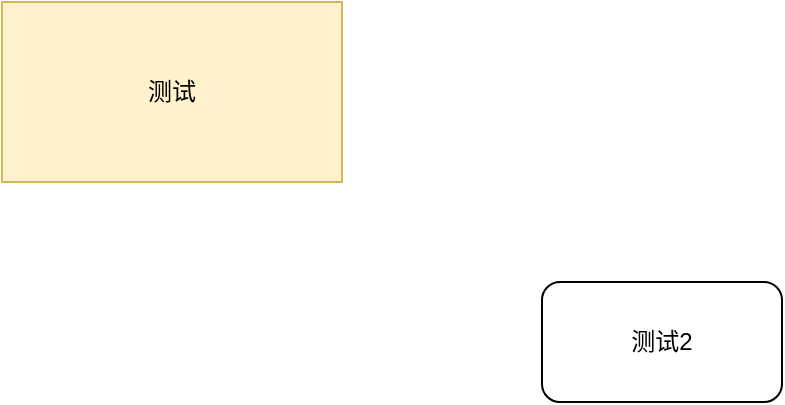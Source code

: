 <mxfile version="13.0.1" type="github"><diagram id="6PhGDmTH34NfBFcpHRFl" name="Page-1"><mxGraphModel dx="946" dy="537" grid="1" gridSize="10" guides="1" tooltips="1" connect="1" arrows="1" fold="1" page="1" pageScale="1" pageWidth="827" pageHeight="1169" math="0" shadow="0"><root><mxCell id="0"/><mxCell id="1" parent="0"/><mxCell id="QJfaSgEks7ajJCxWFBJe-1" value="测试2" style="rounded=1;whiteSpace=wrap;html=1;" parent="1" vertex="1"><mxGeometry x="350" y="200" width="120" height="60" as="geometry"/></mxCell><mxCell id="QJfaSgEks7ajJCxWFBJe-2" value="测试" style="rounded=0;whiteSpace=wrap;html=1;fillColor=#fff2cc;strokeColor=#d6b656;" parent="1" vertex="1"><mxGeometry x="80" y="60" width="170" height="90" as="geometry"/></mxCell></root></mxGraphModel></diagram></mxfile>